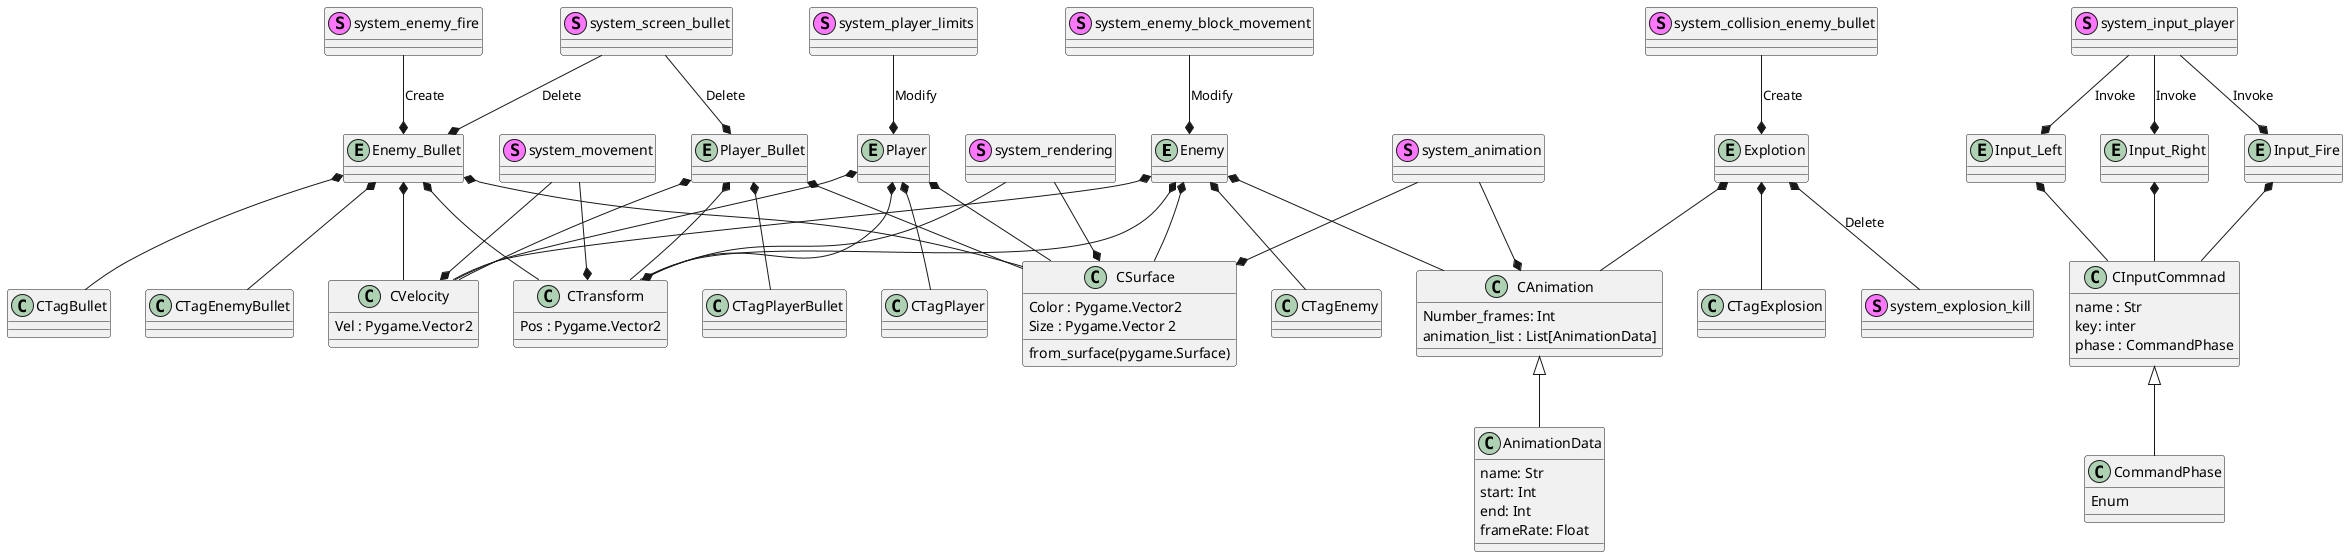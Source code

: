 @startuml
entity Enemy
entity Player_Bullet
entity Input_Left
entity Input_Right
entity Input_Fire
entity Player
entity Explotion
entity Enemy_Bullet

class CSurface {
    Color : Pygame.Vector2
    Size : Pygame.Vector 2
    from_surface(pygame.Surface)
}
class CTransform {
    Pos : Pygame.Vector2
}
class CVelocity {
    Vel : Pygame.Vector2
}
class CAnimation {
    Number_frames: Int
    animation_list : List[AnimationData]
}
class AnimationData {
    name: Str
    start: Int
    end: Int
    frameRate: Float
}
class CInputCommnad {
    name : Str
    key: inter
    phase : CommandPhase
}
class CommandPhase {
    Enum
}

class CTagEnemy
class CTagBullet
class CTagExplosion
class CTagPlayer
class CTagEnemyBullet
class CTagPlayerBullet

stereotype system_animation
stereotype system_movement
stereotype system_rendering
stereotype system_screen_bullet
stereotype system_input_player
stereotype system_collision_enemy_bullet
stereotype system_enemy_block_movement
stereotype system_explosion_kill
stereotype system_enemy_fire
stereotype system_player_limits

CAnimation <|-- AnimationData
CInputCommnad <|-- CommandPhase

Enemy *-- CTagEnemy
Enemy *-- CAnimation
Enemy *-- CSurface
Enemy *-- CTransform
Enemy *-- CVelocity
system_enemy_block_movement --* Enemy : Modify

Player_Bullet *-- CTagPlayerBullet
Player_Bullet *-- CSurface
Player_Bullet *-- CTransform
Player_Bullet *-- CVelocity
system_screen_bullet --* Player_Bullet : Delete

Input_Fire *-- CInputCommnad
Input_Left *-- CInputCommnad
Input_Right *-- CInputCommnad
system_input_player --* Input_Fire : Invoke
system_input_player --* Input_Left : Invoke
system_input_player --* Input_Right : Invoke

system_collision_enemy_bullet --* Explotion : Create
Explotion *-- CTagExplosion
Explotion *-- CAnimation
Explotion *-- system_explosion_kill :Delete

Player *-- CTagPlayer
Player *-- CSurface
Player *-- CTransform
Player *-- CVelocity
system_player_limits --* Player : Modify

system_enemy_fire --* Enemy_Bullet : Create
Enemy_Bullet *-- CTagEnemyBullet
Enemy_Bullet *-- CTagBullet
Enemy_Bullet *-- CSurface
Enemy_Bullet *-- CTransform
Enemy_Bullet *-- CVelocity
system_screen_bullet --* Enemy_Bullet : Delete

system_animation --* CAnimation
system_animation --* CSurface

system_movement --* CTransform
system_movement --* CVelocity

system_rendering --* CTransform
system_rendering --* CSurface

@enduml
